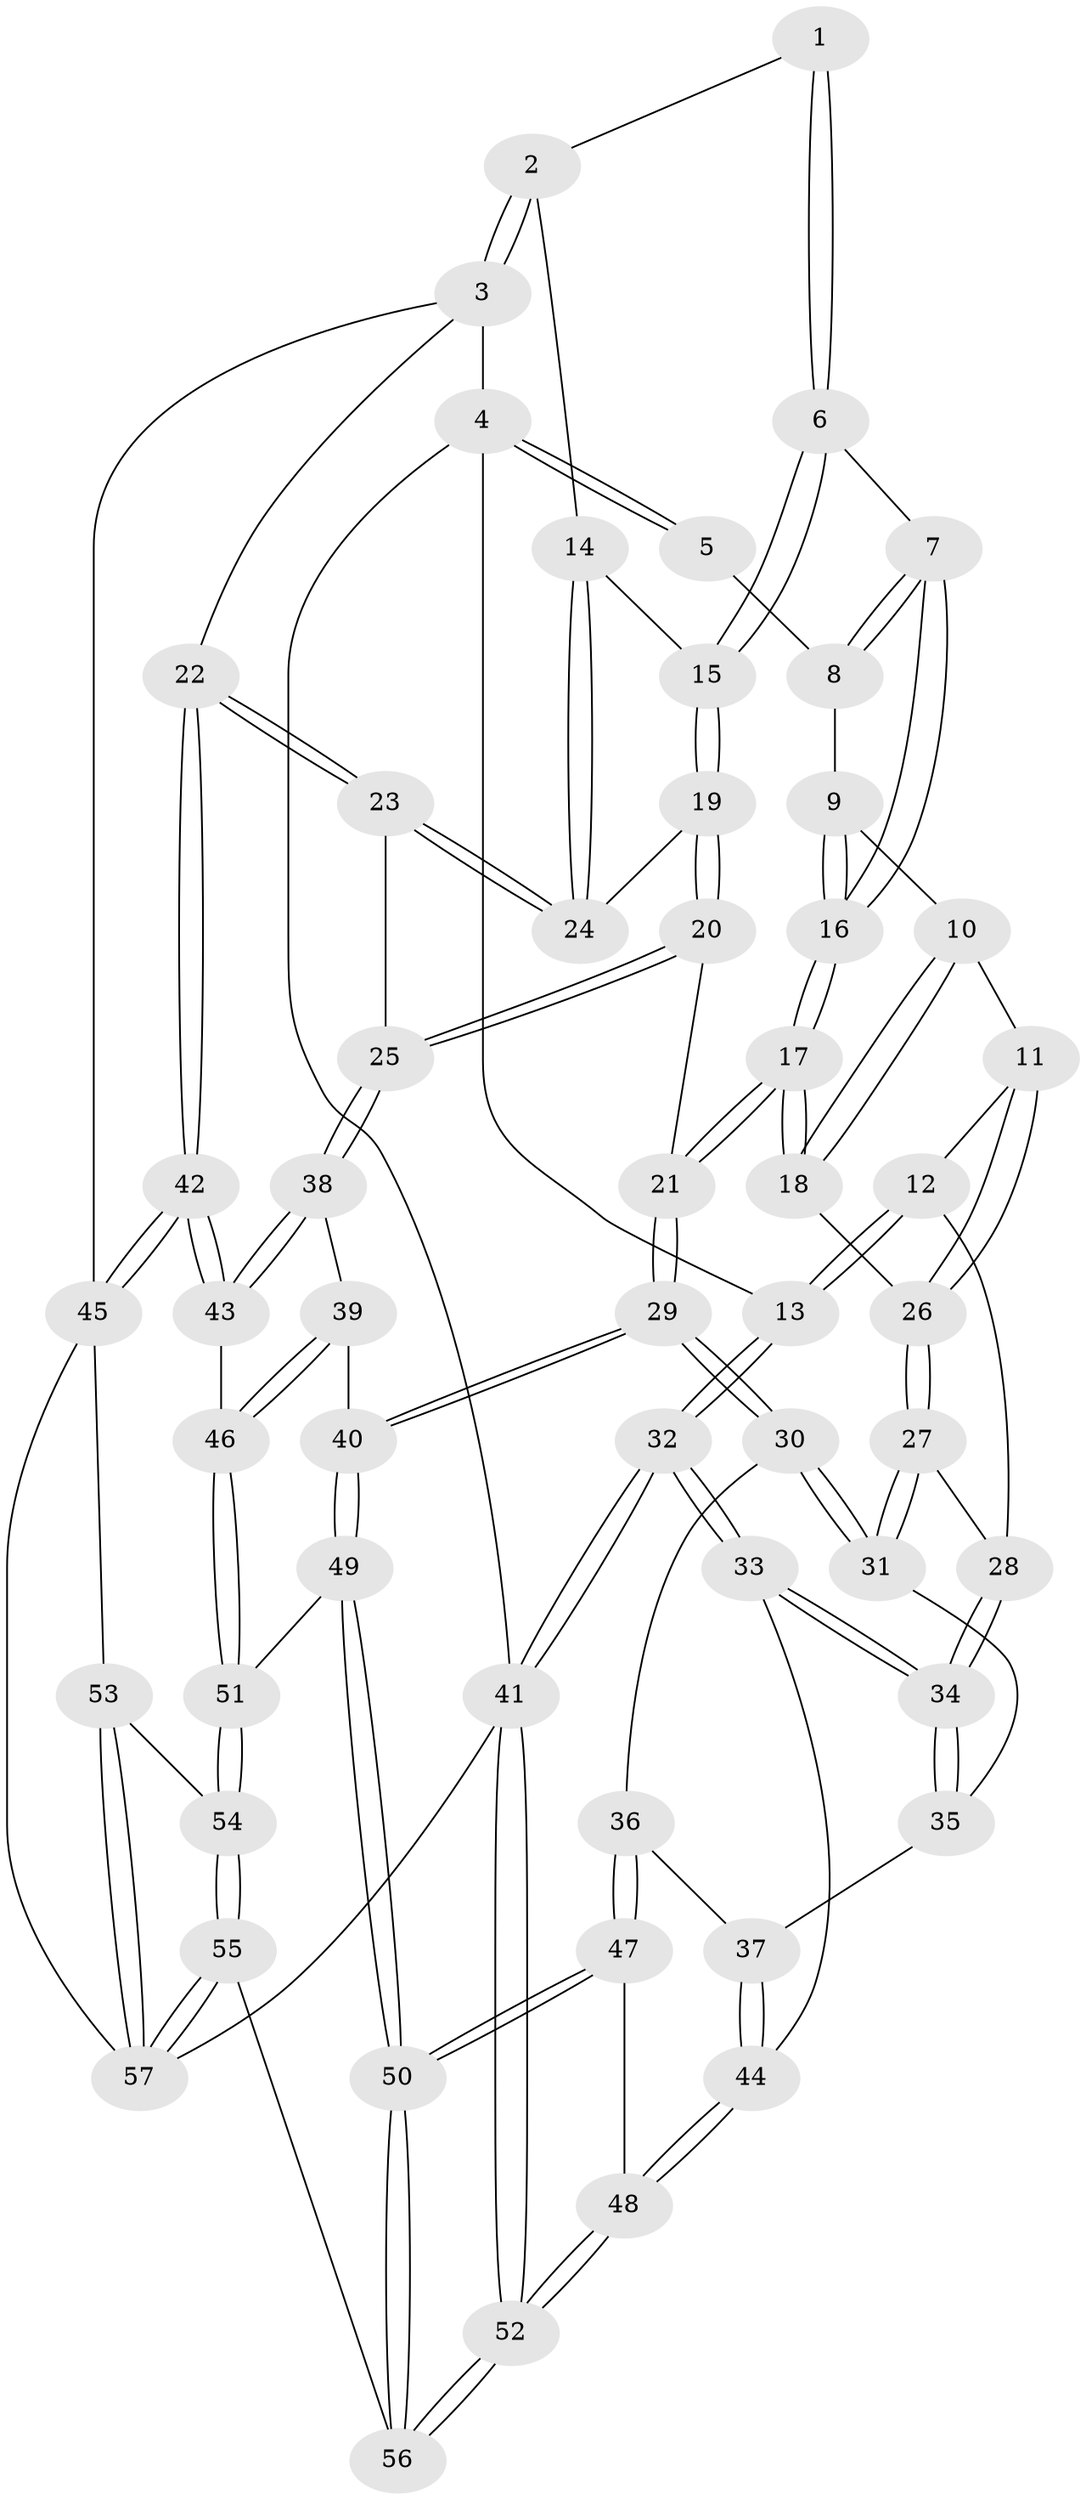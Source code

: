 // Generated by graph-tools (version 1.1) at 2025/03/03/09/25 03:03:15]
// undirected, 57 vertices, 139 edges
graph export_dot {
graph [start="1"]
  node [color=gray90,style=filled];
  1 [pos="+0.6725402014407761+0"];
  2 [pos="+1+0"];
  3 [pos="+1+0"];
  4 [pos="+0+0"];
  5 [pos="+0.31556319034489994+0"];
  6 [pos="+0.6403428618889327+0.0009256704759945663"];
  7 [pos="+0.5060660819556286+0.07154033678207865"];
  8 [pos="+0.31828632490047937+0"];
  9 [pos="+0.31101371097132186+0"];
  10 [pos="+0.2946866176914633+0"];
  11 [pos="+0.13228396601468997+0.21759402223673205"];
  12 [pos="+0.0736947399380678+0.2039886921675864"];
  13 [pos="+0+0.06082565768131111"];
  14 [pos="+0.8515822580246574+0.08630698071315436"];
  15 [pos="+0.6773751455409798+0.14476233882026934"];
  16 [pos="+0.47493556764298756+0.1374289694828468"];
  17 [pos="+0.45757547428798595+0.2943216403145172"];
  18 [pos="+0.4307977911031881+0.2822179356496761"];
  19 [pos="+0.6643403814681096+0.19686176763517244"];
  20 [pos="+0.6351700879499285+0.25905185300347755"];
  21 [pos="+0.49422370132891646+0.3302094863253383"];
  22 [pos="+1+0.34468615433229743"];
  23 [pos="+1+0.35729081070241"];
  24 [pos="+0.9011355382127304+0.19465247561028853"];
  25 [pos="+0.933004907483096+0.407273248130668"];
  26 [pos="+0.1630019230511404+0.2465249685494267"];
  27 [pos="+0.1635159859366695+0.3836172748389549"];
  28 [pos="+0.021612604802250683+0.42822592021062805"];
  29 [pos="+0.4847160149208213+0.49689788440831023"];
  30 [pos="+0.46237252258914296+0.5072730861308545"];
  31 [pos="+0.166156901489964+0.39581674695908214"];
  32 [pos="+0+0.5718040318323255"];
  33 [pos="+0+0.5712705969928061"];
  34 [pos="+0+0.5080769079093297"];
  35 [pos="+0.15281957901624316+0.47115596279034144"];
  36 [pos="+0.4125457405611766+0.5420215097201893"];
  37 [pos="+0.1847190719362615+0.5422577338701884"];
  38 [pos="+0.8695642776856599+0.49317074723744003"];
  39 [pos="+0.8032606624556412+0.5544323724314687"];
  40 [pos="+0.5469804496295297+0.5541866677284385"];
  41 [pos="+0+1"];
  42 [pos="+1+0.7619904266631933"];
  43 [pos="+0.9876448785742797+0.685030997200632"];
  44 [pos="+0.11347524692148735+0.669946207407929"];
  45 [pos="+1+0.815221735423545"];
  46 [pos="+0.8310236324472587+0.7388096321802512"];
  47 [pos="+0.25910139002872146+0.7971338350166413"];
  48 [pos="+0.2056067139630645+0.8241851706575893"];
  49 [pos="+0.5834852567703788+0.8269086884491523"];
  50 [pos="+0.5645316966050831+0.8497198885800514"];
  51 [pos="+0.8129181342562743+0.8283212546613088"];
  52 [pos="+0.018585476118307076+1"];
  53 [pos="+0.9607037460896546+0.872069626359954"];
  54 [pos="+0.8321643984966356+0.8499918941236245"];
  55 [pos="+0.7708922647431073+1"];
  56 [pos="+0.5175033158837056+1"];
  57 [pos="+0.9468482077632705+1"];
  1 -- 2;
  1 -- 6;
  1 -- 6;
  2 -- 3;
  2 -- 3;
  2 -- 14;
  3 -- 4;
  3 -- 22;
  3 -- 45;
  4 -- 5;
  4 -- 5;
  4 -- 13;
  4 -- 41;
  5 -- 8;
  6 -- 7;
  6 -- 15;
  6 -- 15;
  7 -- 8;
  7 -- 8;
  7 -- 16;
  7 -- 16;
  8 -- 9;
  9 -- 10;
  9 -- 16;
  9 -- 16;
  10 -- 11;
  10 -- 18;
  10 -- 18;
  11 -- 12;
  11 -- 26;
  11 -- 26;
  12 -- 13;
  12 -- 13;
  12 -- 28;
  13 -- 32;
  13 -- 32;
  14 -- 15;
  14 -- 24;
  14 -- 24;
  15 -- 19;
  15 -- 19;
  16 -- 17;
  16 -- 17;
  17 -- 18;
  17 -- 18;
  17 -- 21;
  17 -- 21;
  18 -- 26;
  19 -- 20;
  19 -- 20;
  19 -- 24;
  20 -- 21;
  20 -- 25;
  20 -- 25;
  21 -- 29;
  21 -- 29;
  22 -- 23;
  22 -- 23;
  22 -- 42;
  22 -- 42;
  23 -- 24;
  23 -- 24;
  23 -- 25;
  25 -- 38;
  25 -- 38;
  26 -- 27;
  26 -- 27;
  27 -- 28;
  27 -- 31;
  27 -- 31;
  28 -- 34;
  28 -- 34;
  29 -- 30;
  29 -- 30;
  29 -- 40;
  29 -- 40;
  30 -- 31;
  30 -- 31;
  30 -- 36;
  31 -- 35;
  32 -- 33;
  32 -- 33;
  32 -- 41;
  32 -- 41;
  33 -- 34;
  33 -- 34;
  33 -- 44;
  34 -- 35;
  34 -- 35;
  35 -- 37;
  36 -- 37;
  36 -- 47;
  36 -- 47;
  37 -- 44;
  37 -- 44;
  38 -- 39;
  38 -- 43;
  38 -- 43;
  39 -- 40;
  39 -- 46;
  39 -- 46;
  40 -- 49;
  40 -- 49;
  41 -- 52;
  41 -- 52;
  41 -- 57;
  42 -- 43;
  42 -- 43;
  42 -- 45;
  42 -- 45;
  43 -- 46;
  44 -- 48;
  44 -- 48;
  45 -- 53;
  45 -- 57;
  46 -- 51;
  46 -- 51;
  47 -- 48;
  47 -- 50;
  47 -- 50;
  48 -- 52;
  48 -- 52;
  49 -- 50;
  49 -- 50;
  49 -- 51;
  50 -- 56;
  50 -- 56;
  51 -- 54;
  51 -- 54;
  52 -- 56;
  52 -- 56;
  53 -- 54;
  53 -- 57;
  53 -- 57;
  54 -- 55;
  54 -- 55;
  55 -- 56;
  55 -- 57;
  55 -- 57;
}
